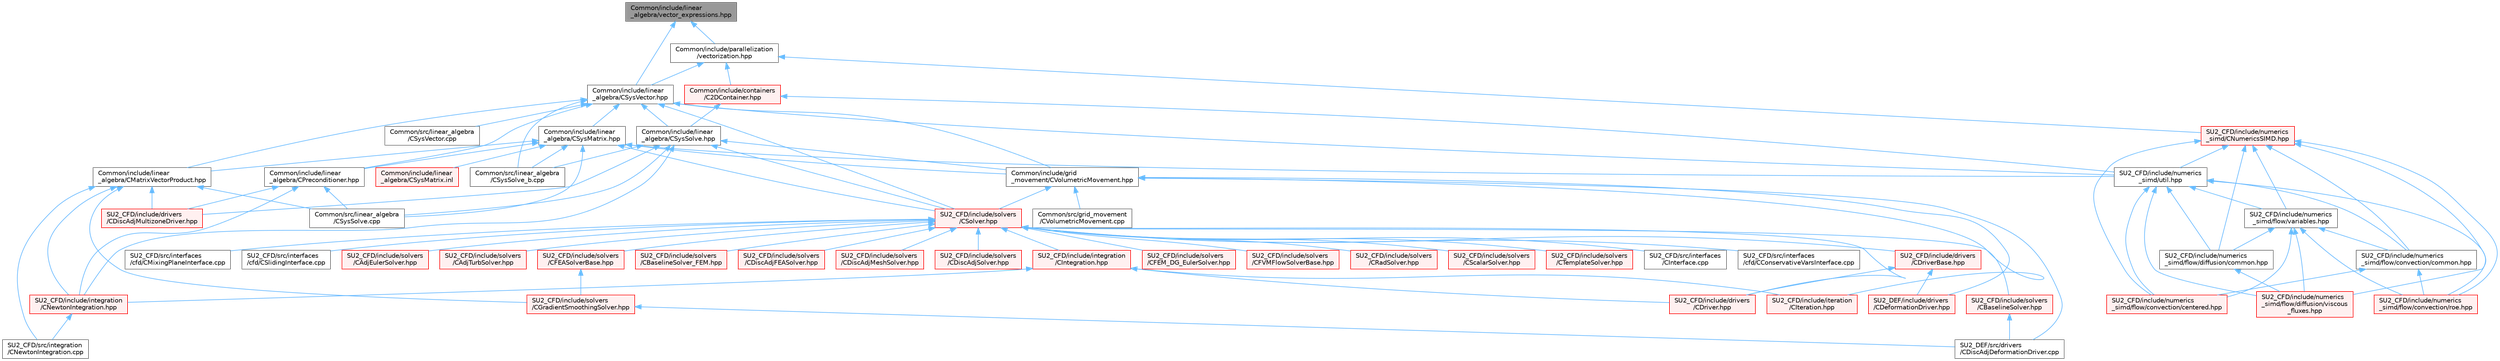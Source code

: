 digraph "Common/include/linear_algebra/vector_expressions.hpp"
{
 // LATEX_PDF_SIZE
  bgcolor="transparent";
  edge [fontname=Helvetica,fontsize=10,labelfontname=Helvetica,labelfontsize=10];
  node [fontname=Helvetica,fontsize=10,shape=box,height=0.2,width=0.4];
  Node1 [id="Node000001",label="Common/include/linear\l_algebra/vector_expressions.hpp",height=0.2,width=0.4,color="gray40", fillcolor="grey60", style="filled", fontcolor="black",tooltip="Expression templates for vector types with coefficient-wise operations."];
  Node1 -> Node2 [id="edge1_Node000001_Node000002",dir="back",color="steelblue1",style="solid",tooltip=" "];
  Node2 [id="Node000002",label="Common/include/linear\l_algebra/CSysVector.hpp",height=0.2,width=0.4,color="grey40", fillcolor="white", style="filled",URL="$CSysVector_8hpp.html",tooltip="Declararion and inlines of the vector class used in the solution of large, distributed,..."];
  Node2 -> Node3 [id="edge2_Node000002_Node000003",dir="back",color="steelblue1",style="solid",tooltip=" "];
  Node3 [id="Node000003",label="Common/include/grid\l_movement/CVolumetricMovement.hpp",height=0.2,width=0.4,color="grey40", fillcolor="white", style="filled",URL="$CVolumetricMovement_8hpp.html",tooltip="Headers of the CVolumetricMovement class."];
  Node3 -> Node4 [id="edge3_Node000003_Node000004",dir="back",color="steelblue1",style="solid",tooltip=" "];
  Node4 [id="Node000004",label="Common/src/grid_movement\l/CVolumetricMovement.cpp",height=0.2,width=0.4,color="grey40", fillcolor="white", style="filled",URL="$CVolumetricMovement_8cpp.html",tooltip="Subroutines for moving mesh volume elements."];
  Node3 -> Node5 [id="edge4_Node000003_Node000005",dir="back",color="steelblue1",style="solid",tooltip=" "];
  Node5 [id="Node000005",label="SU2_CFD/include/iteration\l/CIteration.hpp",height=0.2,width=0.4,color="red", fillcolor="#FFF0F0", style="filled",URL="$CIteration_8hpp.html",tooltip="Headers of the iteration classes used by SU2_CFD. Each CIteration class represents an available physi..."];
  Node3 -> Node32 [id="edge5_Node000003_Node000032",dir="back",color="steelblue1",style="solid",tooltip=" "];
  Node32 [id="Node000032",label="SU2_CFD/include/solvers\l/CSolver.hpp",height=0.2,width=0.4,color="red", fillcolor="#FFF0F0", style="filled",URL="$CSolver_8hpp.html",tooltip="Headers of the CSolver class which is inherited by all of the other solvers."];
  Node32 -> Node33 [id="edge6_Node000032_Node000033",dir="back",color="steelblue1",style="solid",tooltip=" "];
  Node33 [id="Node000033",label="SU2_CFD/include/drivers\l/CDriver.hpp",height=0.2,width=0.4,color="red", fillcolor="#FFF0F0", style="filled",URL="$CDriver_8hpp.html",tooltip="Headers of the main subroutines for driving single or multi-zone problems. The subroutines and functi..."];
  Node32 -> Node43 [id="edge7_Node000032_Node000043",dir="back",color="steelblue1",style="solid",tooltip=" "];
  Node43 [id="Node000043",label="SU2_CFD/include/drivers\l/CDriverBase.hpp",height=0.2,width=0.4,color="red", fillcolor="#FFF0F0", style="filled",URL="$CDriverBase_8hpp.html",tooltip="Base class for all drivers."];
  Node43 -> Node33 [id="edge8_Node000043_Node000033",dir="back",color="steelblue1",style="solid",tooltip=" "];
  Node43 -> Node45 [id="edge9_Node000043_Node000045",dir="back",color="steelblue1",style="solid",tooltip=" "];
  Node45 [id="Node000045",label="SU2_DEF/include/drivers\l/CDeformationDriver.hpp",height=0.2,width=0.4,color="red", fillcolor="#FFF0F0", style="filled",URL="$CDeformationDriver_8hpp.html",tooltip="Headers of the main subroutines for driving the mesh deformation."];
  Node32 -> Node51 [id="edge10_Node000032_Node000051",dir="back",color="steelblue1",style="solid",tooltip=" "];
  Node51 [id="Node000051",label="SU2_CFD/include/integration\l/CIntegration.hpp",height=0.2,width=0.4,color="red", fillcolor="#FFF0F0", style="filled",URL="$CIntegration_8hpp.html",tooltip="Declaration of the main routines to orchestrate space and time integration."];
  Node51 -> Node33 [id="edge11_Node000051_Node000033",dir="back",color="steelblue1",style="solid",tooltip=" "];
  Node51 -> Node57 [id="edge12_Node000051_Node000057",dir="back",color="steelblue1",style="solid",tooltip=" "];
  Node57 [id="Node000057",label="SU2_CFD/include/integration\l/CNewtonIntegration.hpp",height=0.2,width=0.4,color="red", fillcolor="#FFF0F0", style="filled",URL="$CNewtonIntegration_8hpp.html",tooltip="Newton-Krylov integration."];
  Node57 -> Node58 [id="edge13_Node000057_Node000058",dir="back",color="steelblue1",style="solid",tooltip=" "];
  Node58 [id="Node000058",label="SU2_CFD/src/integration\l/CNewtonIntegration.cpp",height=0.2,width=0.4,color="grey40", fillcolor="white", style="filled",URL="$CNewtonIntegration_8cpp.html",tooltip="Newton-Krylov integration."];
  Node51 -> Node5 [id="edge14_Node000051_Node000005",dir="back",color="steelblue1",style="solid",tooltip=" "];
  Node32 -> Node64 [id="edge15_Node000032_Node000064",dir="back",color="steelblue1",style="solid",tooltip=" "];
  Node64 [id="Node000064",label="SU2_CFD/include/solvers\l/CAdjEulerSolver.hpp",height=0.2,width=0.4,color="red", fillcolor="#FFF0F0", style="filled",URL="$CAdjEulerSolver_8hpp.html",tooltip="Headers of the CAdjEulerSolver class."];
  Node32 -> Node69 [id="edge16_Node000032_Node000069",dir="back",color="steelblue1",style="solid",tooltip=" "];
  Node69 [id="Node000069",label="SU2_CFD/include/solvers\l/CAdjTurbSolver.hpp",height=0.2,width=0.4,color="red", fillcolor="#FFF0F0", style="filled",URL="$CAdjTurbSolver_8hpp.html",tooltip="Headers of the CAdjTurbSolver class."];
  Node32 -> Node71 [id="edge17_Node000032_Node000071",dir="back",color="steelblue1",style="solid",tooltip=" "];
  Node71 [id="Node000071",label="SU2_CFD/include/solvers\l/CBaselineSolver.hpp",height=0.2,width=0.4,color="red", fillcolor="#FFF0F0", style="filled",URL="$CBaselineSolver_8hpp.html",tooltip=" "];
  Node71 -> Node49 [id="edge18_Node000071_Node000049",dir="back",color="steelblue1",style="solid",tooltip=" "];
  Node49 [id="Node000049",label="SU2_DEF/src/drivers\l/CDiscAdjDeformationDriver.cpp",height=0.2,width=0.4,color="grey40", fillcolor="white", style="filled",URL="$CDiscAdjDeformationDriver_8cpp.html",tooltip="Main subroutines for driving the projection of sensitivities."];
  Node32 -> Node75 [id="edge19_Node000032_Node000075",dir="back",color="steelblue1",style="solid",tooltip=" "];
  Node75 [id="Node000075",label="SU2_CFD/include/solvers\l/CBaselineSolver_FEM.hpp",height=0.2,width=0.4,color="red", fillcolor="#FFF0F0", style="filled",URL="$CBaselineSolver__FEM_8hpp.html",tooltip=" "];
  Node32 -> Node77 [id="edge20_Node000032_Node000077",dir="back",color="steelblue1",style="solid",tooltip=" "];
  Node77 [id="Node000077",label="SU2_CFD/include/solvers\l/CDiscAdjFEASolver.hpp",height=0.2,width=0.4,color="red", fillcolor="#FFF0F0", style="filled",URL="$CDiscAdjFEASolver_8hpp.html",tooltip="Headers of the CDiscAdjFEASolver class."];
  Node32 -> Node79 [id="edge21_Node000032_Node000079",dir="back",color="steelblue1",style="solid",tooltip=" "];
  Node79 [id="Node000079",label="SU2_CFD/include/solvers\l/CDiscAdjMeshSolver.hpp",height=0.2,width=0.4,color="red", fillcolor="#FFF0F0", style="filled",URL="$CDiscAdjMeshSolver_8hpp.html",tooltip=" "];
  Node32 -> Node81 [id="edge22_Node000032_Node000081",dir="back",color="steelblue1",style="solid",tooltip=" "];
  Node81 [id="Node000081",label="SU2_CFD/include/solvers\l/CDiscAdjSolver.hpp",height=0.2,width=0.4,color="red", fillcolor="#FFF0F0", style="filled",URL="$CDiscAdjSolver_8hpp.html",tooltip="Headers of the CDiscAdjSolver class."];
  Node32 -> Node83 [id="edge23_Node000032_Node000083",dir="back",color="steelblue1",style="solid",tooltip=" "];
  Node83 [id="Node000083",label="SU2_CFD/include/solvers\l/CFEASolverBase.hpp",height=0.2,width=0.4,color="red", fillcolor="#FFF0F0", style="filled",URL="$CFEASolverBase_8hpp.html",tooltip=" "];
  Node83 -> Node88 [id="edge24_Node000083_Node000088",dir="back",color="steelblue1",style="solid",tooltip=" "];
  Node88 [id="Node000088",label="SU2_CFD/include/solvers\l/CGradientSmoothingSolver.hpp",height=0.2,width=0.4,color="red", fillcolor="#FFF0F0", style="filled",URL="$CGradientSmoothingSolver_8hpp.html",tooltip="SOlver class for Sobolev smoothing of sensitivities."];
  Node88 -> Node49 [id="edge25_Node000088_Node000049",dir="back",color="steelblue1",style="solid",tooltip=" "];
  Node32 -> Node91 [id="edge26_Node000032_Node000091",dir="back",color="steelblue1",style="solid",tooltip=" "];
  Node91 [id="Node000091",label="SU2_CFD/include/solvers\l/CFEM_DG_EulerSolver.hpp",height=0.2,width=0.4,color="red", fillcolor="#FFF0F0", style="filled",URL="$CFEM__DG__EulerSolver_8hpp.html",tooltip="Headers of the CFEM_DG_EulerSolver class."];
  Node32 -> Node95 [id="edge27_Node000032_Node000095",dir="back",color="steelblue1",style="solid",tooltip=" "];
  Node95 [id="Node000095",label="SU2_CFD/include/solvers\l/CFVMFlowSolverBase.hpp",height=0.2,width=0.4,color="red", fillcolor="#FFF0F0", style="filled",URL="$CFVMFlowSolverBase_8hpp.html",tooltip="Base class template for all FVM flow solvers."];
  Node32 -> Node109 [id="edge28_Node000032_Node000109",dir="back",color="steelblue1",style="solid",tooltip=" "];
  Node109 [id="Node000109",label="SU2_CFD/include/solvers\l/CRadSolver.hpp",height=0.2,width=0.4,color="red", fillcolor="#FFF0F0", style="filled",URL="$CRadSolver_8hpp.html",tooltip="Declaration and inlines of the class to compute a generic radiation solver."];
  Node32 -> Node113 [id="edge29_Node000032_Node000113",dir="back",color="steelblue1",style="solid",tooltip=" "];
  Node113 [id="Node000113",label="SU2_CFD/include/solvers\l/CScalarSolver.hpp",height=0.2,width=0.4,color="red", fillcolor="#FFF0F0", style="filled",URL="$CScalarSolver_8hpp.html",tooltip="Headers of the CScalarSolver class."];
  Node32 -> Node129 [id="edge30_Node000032_Node000129",dir="back",color="steelblue1",style="solid",tooltip=" "];
  Node129 [id="Node000129",label="SU2_CFD/include/solvers\l/CTemplateSolver.hpp",height=0.2,width=0.4,color="red", fillcolor="#FFF0F0", style="filled",URL="$CTemplateSolver_8hpp.html",tooltip="Headers of the CTemplateSolver class."];
  Node32 -> Node131 [id="edge31_Node000032_Node000131",dir="back",color="steelblue1",style="solid",tooltip=" "];
  Node131 [id="Node000131",label="SU2_CFD/src/interfaces\l/CInterface.cpp",height=0.2,width=0.4,color="grey40", fillcolor="white", style="filled",URL="$CInterface_8cpp.html",tooltip="Main subroutines for MPI transfer of information between zones."];
  Node32 -> Node132 [id="edge32_Node000032_Node000132",dir="back",color="steelblue1",style="solid",tooltip=" "];
  Node132 [id="Node000132",label="SU2_CFD/src/interfaces\l/cfd/CConservativeVarsInterface.cpp",height=0.2,width=0.4,color="grey40", fillcolor="white", style="filled",URL="$CConservativeVarsInterface_8cpp.html",tooltip="Declaration and inlines of the class to transfer conservative variables from a generic zone into anot..."];
  Node32 -> Node133 [id="edge33_Node000032_Node000133",dir="back",color="steelblue1",style="solid",tooltip=" "];
  Node133 [id="Node000133",label="SU2_CFD/src/interfaces\l/cfd/CMixingPlaneInterface.cpp",height=0.2,width=0.4,color="grey40", fillcolor="white", style="filled",URL="$CMixingPlaneInterface_8cpp.html",tooltip="Declaration and inlines of the class to transfer average variables needed for MixingPlane computation..."];
  Node32 -> Node134 [id="edge34_Node000032_Node000134",dir="back",color="steelblue1",style="solid",tooltip=" "];
  Node134 [id="Node000134",label="SU2_CFD/src/interfaces\l/cfd/CSlidingInterface.cpp",height=0.2,width=0.4,color="grey40", fillcolor="white", style="filled",URL="$CSlidingInterface_8cpp.html",tooltip="Declaration and inlines of the class to transfer conservative variables from a generic zone into anot..."];
  Node3 -> Node45 [id="edge35_Node000003_Node000045",dir="back",color="steelblue1",style="solid",tooltip=" "];
  Node3 -> Node49 [id="edge36_Node000003_Node000049",dir="back",color="steelblue1",style="solid",tooltip=" "];
  Node2 -> Node154 [id="edge37_Node000002_Node000154",dir="back",color="steelblue1",style="solid",tooltip=" "];
  Node154 [id="Node000154",label="Common/include/linear\l_algebra/CMatrixVectorProduct.hpp",height=0.2,width=0.4,color="grey40", fillcolor="white", style="filled",URL="$CMatrixVectorProduct_8hpp.html",tooltip="Headers for the classes related to sparse matrix-vector product wrappers. The actual operations are c..."];
  Node154 -> Node155 [id="edge38_Node000154_Node000155",dir="back",color="steelblue1",style="solid",tooltip=" "];
  Node155 [id="Node000155",label="Common/src/linear_algebra\l/CSysSolve.cpp",height=0.2,width=0.4,color="grey40", fillcolor="white", style="filled",URL="$CSysSolve_8cpp.html",tooltip="Main classes required for solving linear systems of equations."];
  Node154 -> Node39 [id="edge39_Node000154_Node000039",dir="back",color="steelblue1",style="solid",tooltip=" "];
  Node39 [id="Node000039",label="SU2_CFD/include/drivers\l/CDiscAdjMultizoneDriver.hpp",height=0.2,width=0.4,color="red", fillcolor="#FFF0F0", style="filled",URL="$CDiscAdjMultizoneDriver_8hpp.html",tooltip=" "];
  Node154 -> Node57 [id="edge40_Node000154_Node000057",dir="back",color="steelblue1",style="solid",tooltip=" "];
  Node154 -> Node88 [id="edge41_Node000154_Node000088",dir="back",color="steelblue1",style="solid",tooltip=" "];
  Node154 -> Node58 [id="edge42_Node000154_Node000058",dir="back",color="steelblue1",style="solid",tooltip=" "];
  Node2 -> Node156 [id="edge43_Node000002_Node000156",dir="back",color="steelblue1",style="solid",tooltip=" "];
  Node156 [id="Node000156",label="Common/include/linear\l_algebra/CPreconditioner.hpp",height=0.2,width=0.4,color="grey40", fillcolor="white", style="filled",URL="$CPreconditioner_8hpp.html",tooltip="Classes related to linear preconditioner wrappers. The actual operations are currently implemented mo..."];
  Node156 -> Node155 [id="edge44_Node000156_Node000155",dir="back",color="steelblue1",style="solid",tooltip=" "];
  Node156 -> Node39 [id="edge45_Node000156_Node000039",dir="back",color="steelblue1",style="solid",tooltip=" "];
  Node156 -> Node57 [id="edge46_Node000156_Node000057",dir="back",color="steelblue1",style="solid",tooltip=" "];
  Node2 -> Node157 [id="edge47_Node000002_Node000157",dir="back",color="steelblue1",style="solid",tooltip=" "];
  Node157 [id="Node000157",label="Common/include/linear\l_algebra/CSysMatrix.hpp",height=0.2,width=0.4,color="grey40", fillcolor="white", style="filled",URL="$CSysMatrix_8hpp.html",tooltip="Declaration of the block-sparse matrix class. The implemtation is in CSysMatrix.cpp."];
  Node157 -> Node3 [id="edge48_Node000157_Node000003",dir="back",color="steelblue1",style="solid",tooltip=" "];
  Node157 -> Node154 [id="edge49_Node000157_Node000154",dir="back",color="steelblue1",style="solid",tooltip=" "];
  Node157 -> Node156 [id="edge50_Node000157_Node000156",dir="back",color="steelblue1",style="solid",tooltip=" "];
  Node157 -> Node158 [id="edge51_Node000157_Node000158",dir="back",color="steelblue1",style="solid",tooltip=" "];
  Node158 [id="Node000158",label="Common/include/linear\l_algebra/CSysMatrix.inl",height=0.2,width=0.4,color="red", fillcolor="#FFF0F0", style="filled",URL="$CSysMatrix_8inl.html",tooltip="Inline subroutines of the CSysMatrix.hpp file."];
  Node157 -> Node155 [id="edge52_Node000157_Node000155",dir="back",color="steelblue1",style="solid",tooltip=" "];
  Node157 -> Node160 [id="edge53_Node000157_Node000160",dir="back",color="steelblue1",style="solid",tooltip=" "];
  Node160 [id="Node000160",label="Common/src/linear_algebra\l/CSysSolve_b.cpp",height=0.2,width=0.4,color="grey40", fillcolor="white", style="filled",URL="$CSysSolve__b_8cpp.html",tooltip="Routines for the linear solver used in the reverse sweep of AD."];
  Node157 -> Node161 [id="edge54_Node000157_Node000161",dir="back",color="steelblue1",style="solid",tooltip=" "];
  Node161 [id="Node000161",label="SU2_CFD/include/numerics\l_simd/util.hpp",height=0.2,width=0.4,color="grey40", fillcolor="white", style="filled",URL="$util_8hpp.html",tooltip="Generic auxiliary functions."];
  Node161 -> Node162 [id="edge55_Node000161_Node000162",dir="back",color="steelblue1",style="solid",tooltip=" "];
  Node162 [id="Node000162",label="SU2_CFD/include/numerics\l_simd/flow/convection/centered.hpp",height=0.2,width=0.4,color="red", fillcolor="#FFF0F0", style="filled",URL="$simd_2flow_2convection_2centered_8hpp.html",tooltip="Centered convective schemes."];
  Node161 -> Node164 [id="edge56_Node000161_Node000164",dir="back",color="steelblue1",style="solid",tooltip=" "];
  Node164 [id="Node000164",label="SU2_CFD/include/numerics\l_simd/flow/convection/common.hpp",height=0.2,width=0.4,color="grey40", fillcolor="white", style="filled",URL="$convection_2common_8hpp.html",tooltip="Common convection-related methods."];
  Node164 -> Node162 [id="edge57_Node000164_Node000162",dir="back",color="steelblue1",style="solid",tooltip=" "];
  Node164 -> Node165 [id="edge58_Node000164_Node000165",dir="back",color="steelblue1",style="solid",tooltip=" "];
  Node165 [id="Node000165",label="SU2_CFD/include/numerics\l_simd/flow/convection/roe.hpp",height=0.2,width=0.4,color="red", fillcolor="#FFF0F0", style="filled",URL="$simd_2flow_2convection_2roe_8hpp.html",tooltip="Roe-family of convective schemes."];
  Node161 -> Node165 [id="edge59_Node000161_Node000165",dir="back",color="steelblue1",style="solid",tooltip=" "];
  Node161 -> Node166 [id="edge60_Node000161_Node000166",dir="back",color="steelblue1",style="solid",tooltip=" "];
  Node166 [id="Node000166",label="SU2_CFD/include/numerics\l_simd/flow/diffusion/common.hpp",height=0.2,width=0.4,color="grey40", fillcolor="white", style="filled",URL="$diffusion_2common_8hpp.html",tooltip="Helper functions for viscous methods."];
  Node166 -> Node167 [id="edge61_Node000166_Node000167",dir="back",color="steelblue1",style="solid",tooltip=" "];
  Node167 [id="Node000167",label="SU2_CFD/include/numerics\l_simd/flow/diffusion/viscous\l_fluxes.hpp",height=0.2,width=0.4,color="red", fillcolor="#FFF0F0", style="filled",URL="$viscous__fluxes_8hpp.html",tooltip="Decorator classes for computation of viscous fluxes."];
  Node161 -> Node167 [id="edge62_Node000161_Node000167",dir="back",color="steelblue1",style="solid",tooltip=" "];
  Node161 -> Node168 [id="edge63_Node000161_Node000168",dir="back",color="steelblue1",style="solid",tooltip=" "];
  Node168 [id="Node000168",label="SU2_CFD/include/numerics\l_simd/flow/variables.hpp",height=0.2,width=0.4,color="grey40", fillcolor="white", style="filled",URL="$variables_8hpp.html",tooltip="Collection of types to store physical variables."];
  Node168 -> Node162 [id="edge64_Node000168_Node000162",dir="back",color="steelblue1",style="solid",tooltip=" "];
  Node168 -> Node164 [id="edge65_Node000168_Node000164",dir="back",color="steelblue1",style="solid",tooltip=" "];
  Node168 -> Node165 [id="edge66_Node000168_Node000165",dir="back",color="steelblue1",style="solid",tooltip=" "];
  Node168 -> Node166 [id="edge67_Node000168_Node000166",dir="back",color="steelblue1",style="solid",tooltip=" "];
  Node168 -> Node167 [id="edge68_Node000168_Node000167",dir="back",color="steelblue1",style="solid",tooltip=" "];
  Node157 -> Node32 [id="edge69_Node000157_Node000032",dir="back",color="steelblue1",style="solid",tooltip=" "];
  Node2 -> Node169 [id="edge70_Node000002_Node000169",dir="back",color="steelblue1",style="solid",tooltip=" "];
  Node169 [id="Node000169",label="Common/include/linear\l_algebra/CSysSolve.hpp",height=0.2,width=0.4,color="grey40", fillcolor="white", style="filled",URL="$CSysSolve_8hpp.html",tooltip="Headers for the classes related to linear solvers (CG, FGMRES, etc) The subroutines and functions are..."];
  Node169 -> Node3 [id="edge71_Node000169_Node000003",dir="back",color="steelblue1",style="solid",tooltip=" "];
  Node169 -> Node155 [id="edge72_Node000169_Node000155",dir="back",color="steelblue1",style="solid",tooltip=" "];
  Node169 -> Node160 [id="edge73_Node000169_Node000160",dir="back",color="steelblue1",style="solid",tooltip=" "];
  Node169 -> Node39 [id="edge74_Node000169_Node000039",dir="back",color="steelblue1",style="solid",tooltip=" "];
  Node169 -> Node57 [id="edge75_Node000169_Node000057",dir="back",color="steelblue1",style="solid",tooltip=" "];
  Node169 -> Node32 [id="edge76_Node000169_Node000032",dir="back",color="steelblue1",style="solid",tooltip=" "];
  Node2 -> Node160 [id="edge77_Node000002_Node000160",dir="back",color="steelblue1",style="solid",tooltip=" "];
  Node2 -> Node170 [id="edge78_Node000002_Node000170",dir="back",color="steelblue1",style="solid",tooltip=" "];
  Node170 [id="Node000170",label="Common/src/linear_algebra\l/CSysVector.cpp",height=0.2,width=0.4,color="grey40", fillcolor="white", style="filled",URL="$CSysVector_8cpp.html",tooltip="Implementation and explicit instantiations of CSysVector."];
  Node2 -> Node161 [id="edge79_Node000002_Node000161",dir="back",color="steelblue1",style="solid",tooltip=" "];
  Node2 -> Node32 [id="edge80_Node000002_Node000032",dir="back",color="steelblue1",style="solid",tooltip=" "];
  Node1 -> Node171 [id="edge81_Node000001_Node000171",dir="back",color="steelblue1",style="solid",tooltip=" "];
  Node171 [id="Node000171",label="Common/include/parallelization\l/vectorization.hpp",height=0.2,width=0.4,color="grey40", fillcolor="white", style="filled",URL="$vectorization_8hpp.html",tooltip="Implementation of a portable SIMD type."];
  Node171 -> Node172 [id="edge82_Node000171_Node000172",dir="back",color="steelblue1",style="solid",tooltip=" "];
  Node172 [id="Node000172",label="Common/include/containers\l/C2DContainer.hpp",height=0.2,width=0.4,color="red", fillcolor="#FFF0F0", style="filled",URL="$C2DContainer_8hpp.html",tooltip="A templated vector/matrix object."];
  Node172 -> Node169 [id="edge83_Node000172_Node000169",dir="back",color="steelblue1",style="solid",tooltip=" "];
  Node172 -> Node161 [id="edge84_Node000172_Node000161",dir="back",color="steelblue1",style="solid",tooltip=" "];
  Node171 -> Node2 [id="edge85_Node000171_Node000002",dir="back",color="steelblue1",style="solid",tooltip=" "];
  Node171 -> Node485 [id="edge86_Node000171_Node000485",dir="back",color="steelblue1",style="solid",tooltip=" "];
  Node485 [id="Node000485",label="SU2_CFD/include/numerics\l_simd/CNumericsSIMD.hpp",height=0.2,width=0.4,color="red", fillcolor="#FFF0F0", style="filled",URL="$CNumericsSIMD_8hpp.html",tooltip="Vectorized (SIMD) numerics classes."];
  Node485 -> Node162 [id="edge87_Node000485_Node000162",dir="back",color="steelblue1",style="solid",tooltip=" "];
  Node485 -> Node164 [id="edge88_Node000485_Node000164",dir="back",color="steelblue1",style="solid",tooltip=" "];
  Node485 -> Node165 [id="edge89_Node000485_Node000165",dir="back",color="steelblue1",style="solid",tooltip=" "];
  Node485 -> Node166 [id="edge90_Node000485_Node000166",dir="back",color="steelblue1",style="solid",tooltip=" "];
  Node485 -> Node167 [id="edge91_Node000485_Node000167",dir="back",color="steelblue1",style="solid",tooltip=" "];
  Node485 -> Node168 [id="edge92_Node000485_Node000168",dir="back",color="steelblue1",style="solid",tooltip=" "];
  Node485 -> Node161 [id="edge93_Node000485_Node000161",dir="back",color="steelblue1",style="solid",tooltip=" "];
}
